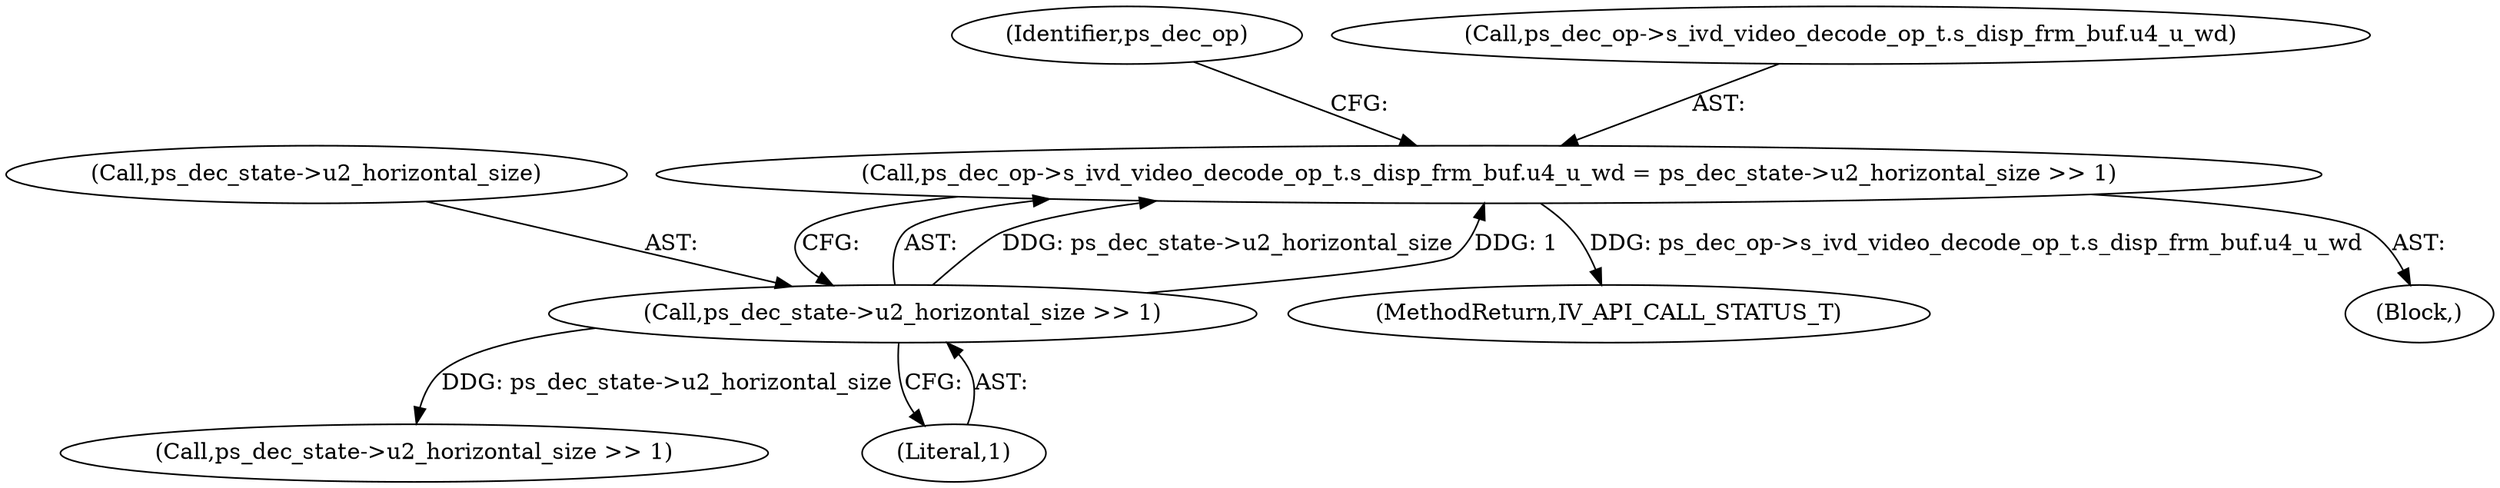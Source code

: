 digraph "0_Android_a86eb798d077b9b25c8f8c77e3c02c2f287c1ce7@pointer" {
"1000868" [label="(Call,ps_dec_op->s_ivd_video_decode_op_t.s_disp_frm_buf.u4_u_wd = ps_dec_state->u2_horizontal_size >> 1)"];
"1000876" [label="(Call,ps_dec_state->u2_horizontal_size >> 1)"];
"1000876" [label="(Call,ps_dec_state->u2_horizontal_size >> 1)"];
"1000885" [label="(Identifier,ps_dec_op)"];
"1000915" [label="(Call,ps_dec_state->u2_horizontal_size >> 1)"];
"1000523" [label="(Block,)"];
"1000869" [label="(Call,ps_dec_op->s_ivd_video_decode_op_t.s_disp_frm_buf.u4_u_wd)"];
"1000868" [label="(Call,ps_dec_op->s_ivd_video_decode_op_t.s_disp_frm_buf.u4_u_wd = ps_dec_state->u2_horizontal_size >> 1)"];
"1000877" [label="(Call,ps_dec_state->u2_horizontal_size)"];
"1001695" [label="(MethodReturn,IV_API_CALL_STATUS_T)"];
"1000880" [label="(Literal,1)"];
"1000868" -> "1000523"  [label="AST: "];
"1000868" -> "1000876"  [label="CFG: "];
"1000869" -> "1000868"  [label="AST: "];
"1000876" -> "1000868"  [label="AST: "];
"1000885" -> "1000868"  [label="CFG: "];
"1000868" -> "1001695"  [label="DDG: ps_dec_op->s_ivd_video_decode_op_t.s_disp_frm_buf.u4_u_wd"];
"1000876" -> "1000868"  [label="DDG: ps_dec_state->u2_horizontal_size"];
"1000876" -> "1000868"  [label="DDG: 1"];
"1000876" -> "1000880"  [label="CFG: "];
"1000877" -> "1000876"  [label="AST: "];
"1000880" -> "1000876"  [label="AST: "];
"1000876" -> "1000915"  [label="DDG: ps_dec_state->u2_horizontal_size"];
}
